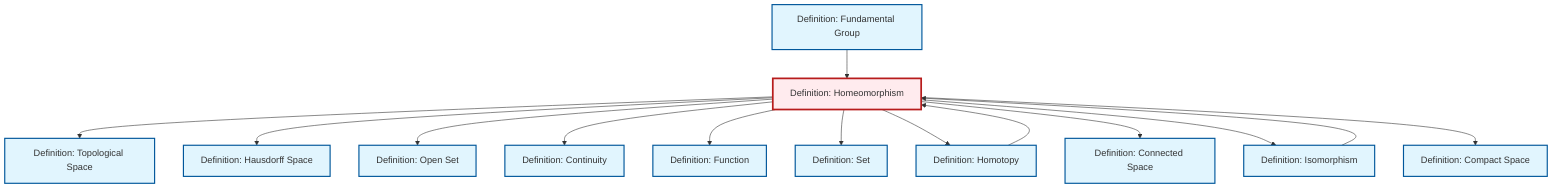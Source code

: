 graph TD
    classDef definition fill:#e1f5fe,stroke:#01579b,stroke-width:2px
    classDef theorem fill:#f3e5f5,stroke:#4a148c,stroke-width:2px
    classDef axiom fill:#fff3e0,stroke:#e65100,stroke-width:2px
    classDef example fill:#e8f5e9,stroke:#1b5e20,stroke-width:2px
    classDef current fill:#ffebee,stroke:#b71c1c,stroke-width:3px
    def-compact["Definition: Compact Space"]:::definition
    def-fundamental-group["Definition: Fundamental Group"]:::definition
    def-isomorphism["Definition: Isomorphism"]:::definition
    def-hausdorff["Definition: Hausdorff Space"]:::definition
    def-continuity["Definition: Continuity"]:::definition
    def-function["Definition: Function"]:::definition
    def-homeomorphism["Definition: Homeomorphism"]:::definition
    def-open-set["Definition: Open Set"]:::definition
    def-set["Definition: Set"]:::definition
    def-connected["Definition: Connected Space"]:::definition
    def-homotopy["Definition: Homotopy"]:::definition
    def-topological-space["Definition: Topological Space"]:::definition
    def-homeomorphism --> def-topological-space
    def-homotopy --> def-homeomorphism
    def-homeomorphism --> def-hausdorff
    def-homeomorphism --> def-open-set
    def-homeomorphism --> def-continuity
    def-homeomorphism --> def-function
    def-homeomorphism --> def-set
    def-homeomorphism --> def-homotopy
    def-homeomorphism --> def-connected
    def-isomorphism --> def-homeomorphism
    def-homeomorphism --> def-isomorphism
    def-homeomorphism --> def-compact
    def-fundamental-group --> def-homeomorphism
    class def-homeomorphism current